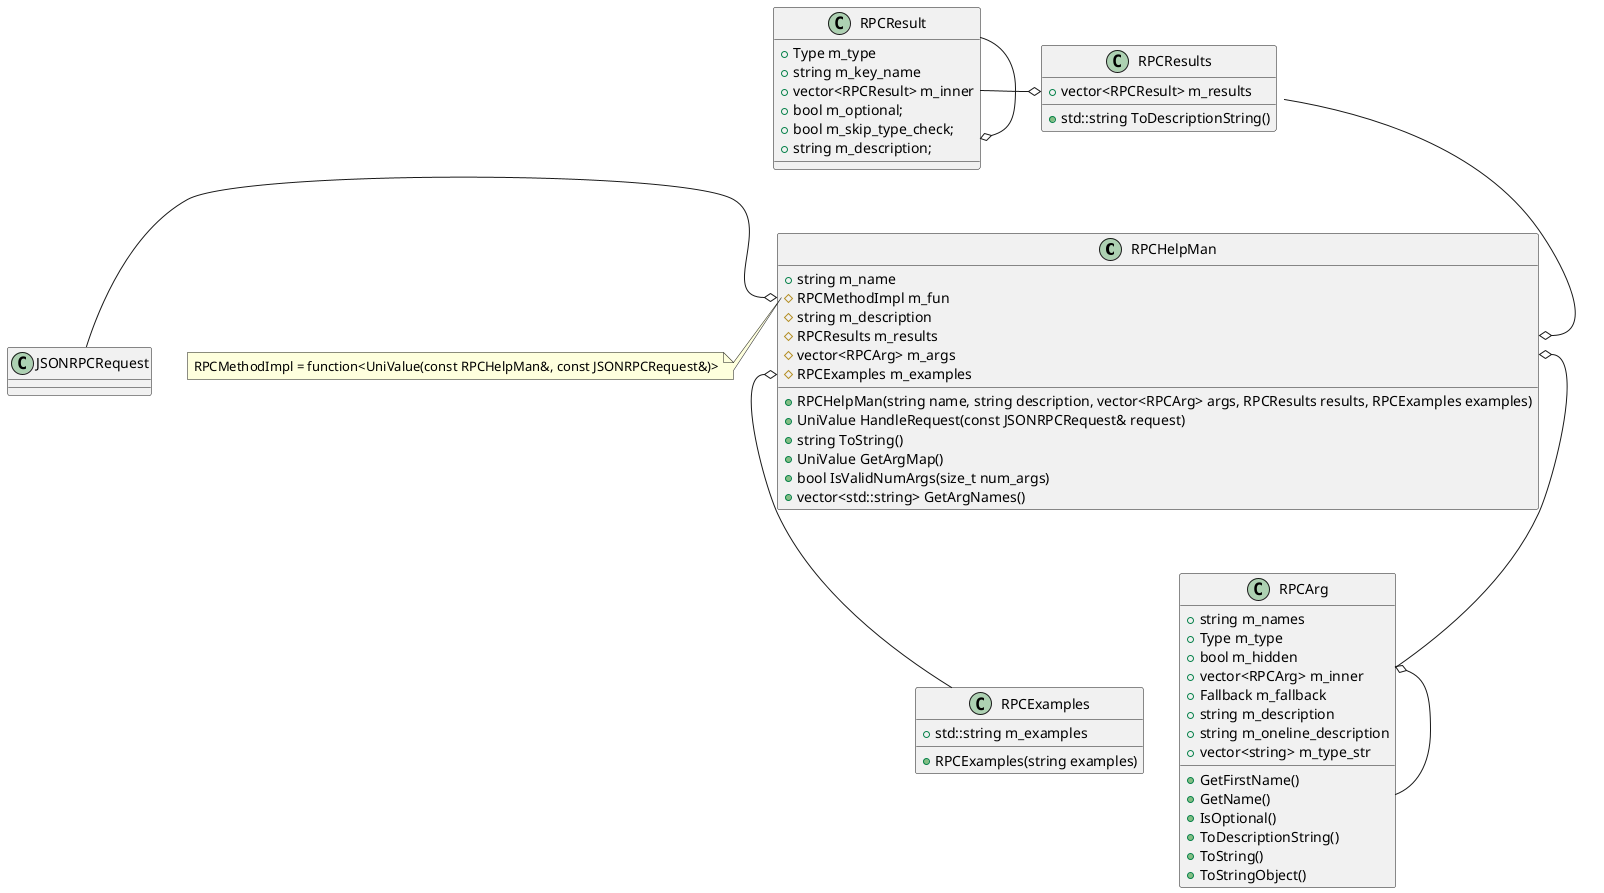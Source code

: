 @startuml RPC
    class RPCHelpMan
    class RPCResult
class RPCHelpMan{
    +RPCHelpMan(string name, string description, vector<RPCArg> args, RPCResults results, RPCExamples examples)
    +UniValue HandleRequest(const JSONRPCRequest& request)
    +string ToString()
    +UniValue GetArgMap()
    +bool IsValidNumArgs(size_t num_args)
    +vector<std::string> GetArgNames()
    +string m_name
    #RPCMethodImpl m_fun
    #string m_description
    #RPCResults m_results
    #vector<RPCArg> m_args
    #RPCExamples m_examples
}
class RPCResult {
    +Type m_type
    +string m_key_name
    +vector<RPCResult> m_inner
    +bool m_optional;
    +bool m_skip_type_check;
    +string m_description;
}    
class RPCResults {
    +vector<RPCResult> m_results
    +std::string ToDescriptionString()
}    
class RPCExamples {
    +std::string m_examples
    +RPCExamples(string examples)
}
class RPCArg {
    +GetFirstName()
    +GetName()
    +IsOptional()
    +ToDescriptionString()
    +ToString()
    +ToStringObject()
    +string m_names
    +Type m_type
    +bool m_hidden
    +vector<RPCArg> m_inner
    +Fallback m_fallback
    +string m_description
    +string m_oneline_description
    +vector<string> m_type_str
}
RPCResult -o RPCResults::m_results
RPCResult --o RPCResult
RPCArg     o-- RPCArg
RPCHelpMan::m_examples o-- RPCExamples
JSONRPCRequest -o RPCHelpMan::m_fun
RPCHelpMan::m_args o--  RPCArg
RPCResults --o RPCHelpMan::m_results
note left of RPCHelpMan::m_fun
    RPCMethodImpl = function<UniValue(const RPCHelpMan&, const JSONRPCRequest&)>
end note    
@enduml
